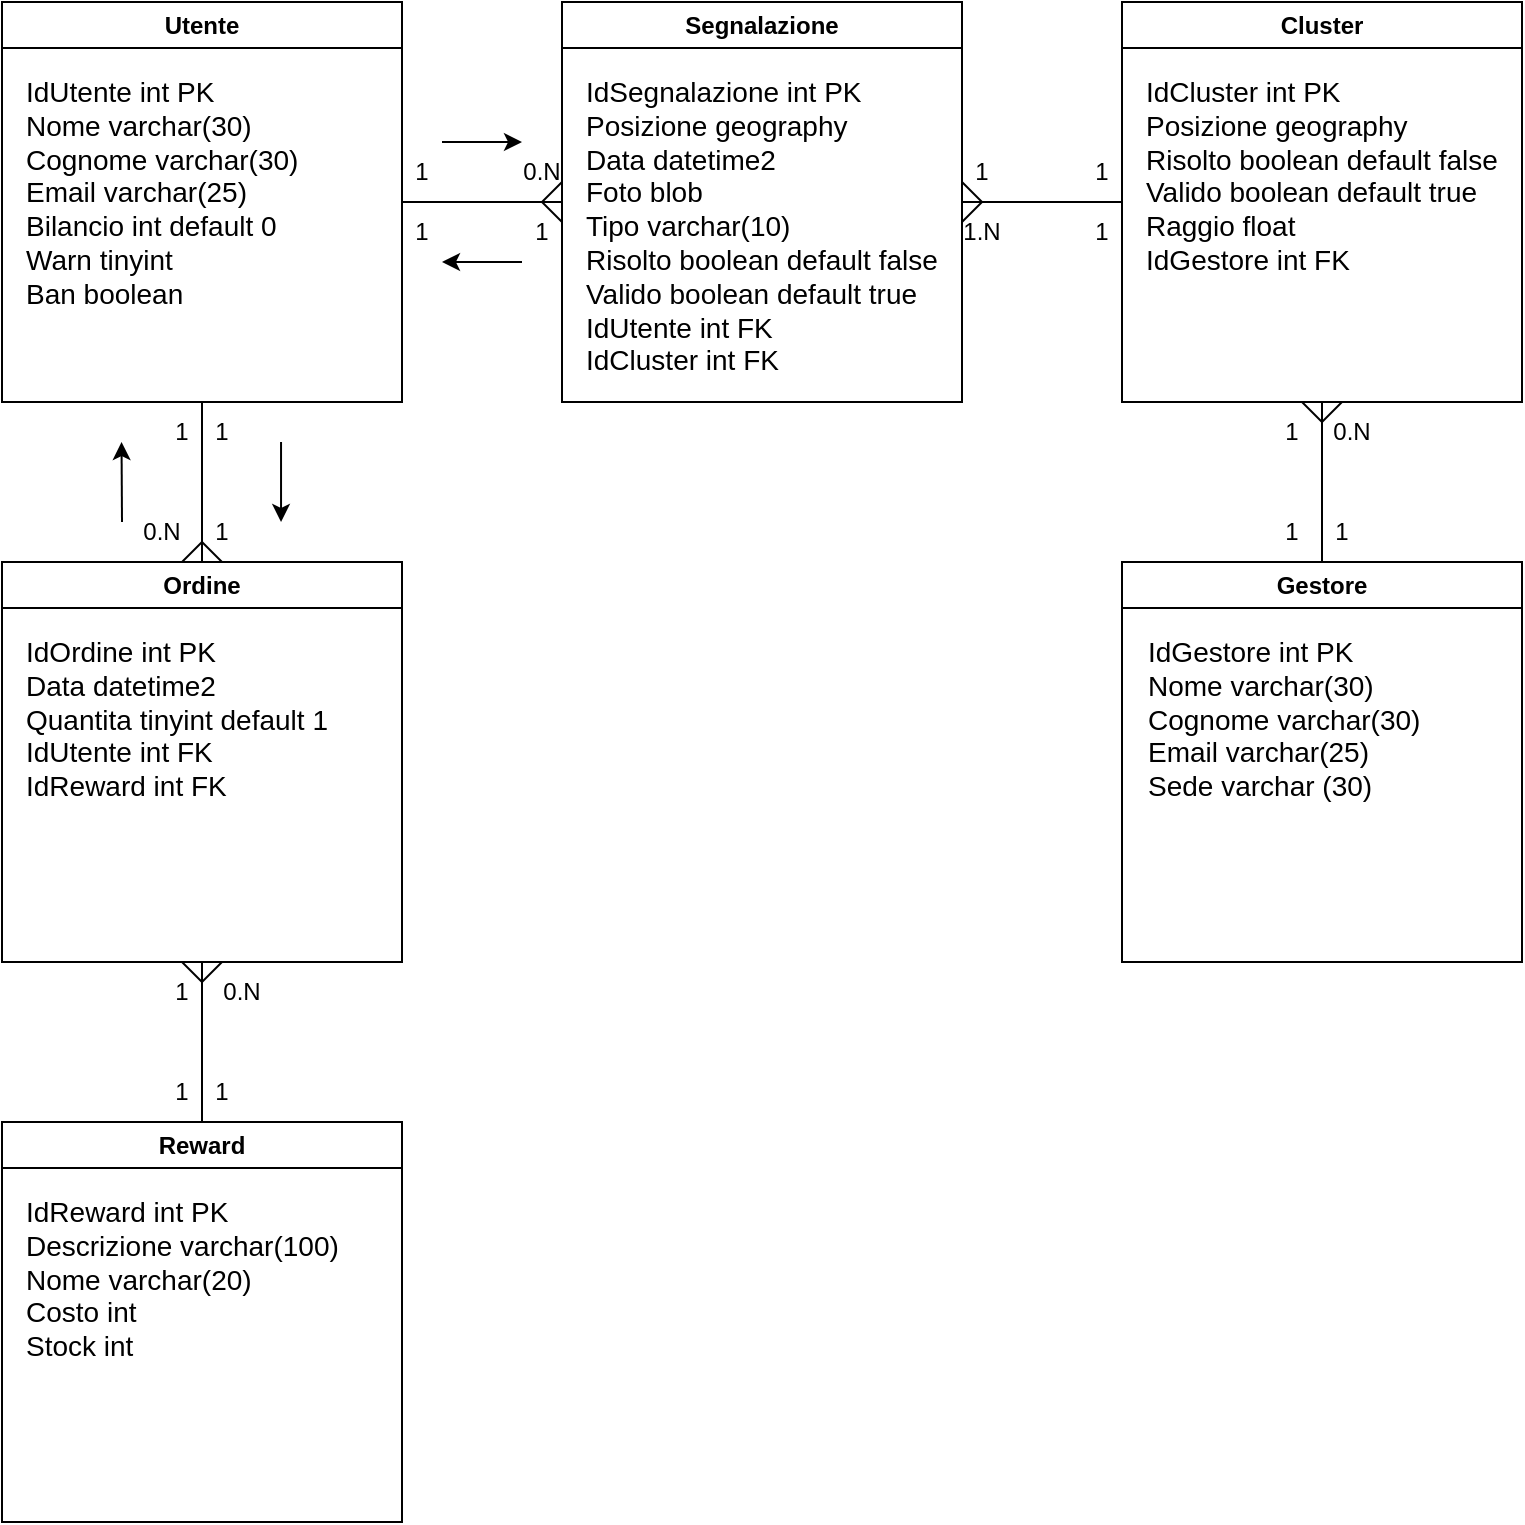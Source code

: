 <mxfile version="20.5.3" type="device"><diagram id="R2lEEEUBdFMjLlhIrx00" name="Page-1"><mxGraphModel dx="802" dy="687" grid="1" gridSize="10" guides="1" tooltips="1" connect="1" arrows="1" fold="1" page="1" pageScale="1" pageWidth="850" pageHeight="1100" math="0" shadow="0" extFonts="Permanent Marker^https://fonts.googleapis.com/css?family=Permanent+Marker"><root><mxCell id="0"/><mxCell id="1" parent="0"/><mxCell id="FK2Xxi5X0Ovtd6CYyroS-1" value="Utente" style="swimlane;whiteSpace=wrap;html=1;" parent="1" vertex="1"><mxGeometry x="40" y="40" width="200" height="200" as="geometry"/></mxCell><mxCell id="FK2Xxi5X0Ovtd6CYyroS-7" value="&lt;font style=&quot;font-size: 14px;&quot;&gt;IdUtente int PK&lt;br&gt;Nome varchar(30)&lt;br&gt;Cognome varchar(30)&lt;br&gt;Email varchar(25)&lt;br&gt;Bilancio int default 0&lt;br&gt;Warn tinyint&lt;br&gt;Ban boolean&lt;br&gt;&lt;br&gt;&lt;/font&gt;" style="text;html=1;strokeColor=none;fillColor=none;align=left;verticalAlign=top;whiteSpace=wrap;rounded=0;" parent="FK2Xxi5X0Ovtd6CYyroS-1" vertex="1"><mxGeometry x="10" y="30" width="180" height="160" as="geometry"/></mxCell><mxCell id="FK2Xxi5X0Ovtd6CYyroS-2" value="Segnalazione" style="swimlane;whiteSpace=wrap;html=1;" parent="1" vertex="1"><mxGeometry x="320" y="40" width="200" height="200" as="geometry"/></mxCell><mxCell id="FK2Xxi5X0Ovtd6CYyroS-8" value="IdSegnalazione int PK&lt;br&gt;Posizione geography&lt;br&gt;Data datetime2&lt;br&gt;Foto blob&lt;br&gt;Tipo varchar(10)&lt;br&gt;Risolto boolean default false&lt;br&gt;Valido boolean default true&lt;br&gt;IdUtente int FK&lt;br&gt;IdCluster int FK" style="text;html=1;strokeColor=none;fillColor=none;align=left;verticalAlign=top;whiteSpace=wrap;rounded=0;fontSize=14;" parent="FK2Xxi5X0Ovtd6CYyroS-2" vertex="1"><mxGeometry x="10" y="30" width="180" height="160" as="geometry"/></mxCell><mxCell id="FK2Xxi5X0Ovtd6CYyroS-3" value="Cluster" style="swimlane;whiteSpace=wrap;html=1;" parent="1" vertex="1"><mxGeometry x="600" y="40" width="200" height="200" as="geometry"/></mxCell><mxCell id="FK2Xxi5X0Ovtd6CYyroS-9" value="IdCluster int PK&lt;br&gt;Posizione geography&lt;br&gt;Risolto boolean default false&lt;br&gt;Valido boolean default true&lt;br&gt;Raggio float&lt;br&gt;IdGestore int FK" style="text;html=1;strokeColor=none;fillColor=none;align=left;verticalAlign=top;whiteSpace=wrap;rounded=0;fontSize=14;" parent="FK2Xxi5X0Ovtd6CYyroS-3" vertex="1"><mxGeometry x="10" y="30" width="180" height="160" as="geometry"/></mxCell><mxCell id="FK2Xxi5X0Ovtd6CYyroS-53" value="1" style="text;html=1;strokeColor=none;fillColor=none;align=center;verticalAlign=middle;whiteSpace=wrap;rounded=0;fontSize=12;" parent="FK2Xxi5X0Ovtd6CYyroS-3" vertex="1"><mxGeometry x="-100" y="70" width="60" height="30" as="geometry"/></mxCell><mxCell id="FK2Xxi5X0Ovtd6CYyroS-55" value="1" style="text;html=1;strokeColor=none;fillColor=none;align=center;verticalAlign=middle;whiteSpace=wrap;rounded=0;fontSize=12;" parent="FK2Xxi5X0Ovtd6CYyroS-3" vertex="1"><mxGeometry x="-40" y="100" width="60" height="30" as="geometry"/></mxCell><mxCell id="FK2Xxi5X0Ovtd6CYyroS-4" value="Ordine" style="swimlane;whiteSpace=wrap;html=1;" parent="1" vertex="1"><mxGeometry x="40" y="320" width="200" height="200" as="geometry"/></mxCell><mxCell id="FK2Xxi5X0Ovtd6CYyroS-11" value="IdOrdine int PK&lt;br&gt;Data datetime2&lt;br&gt;Quantita tinyint default 1&lt;br&gt;IdUtente int FK&lt;br&gt;IdReward int FK" style="text;html=1;strokeColor=none;fillColor=none;align=left;verticalAlign=top;whiteSpace=wrap;rounded=0;fontSize=14;" parent="FK2Xxi5X0Ovtd6CYyroS-4" vertex="1"><mxGeometry x="10" y="30" width="180" height="160" as="geometry"/></mxCell><mxCell id="FK2Xxi5X0Ovtd6CYyroS-5" value="Reward" style="swimlane;whiteSpace=wrap;html=1;" parent="1" vertex="1"><mxGeometry x="40" y="600" width="200" height="200" as="geometry"/></mxCell><mxCell id="FK2Xxi5X0Ovtd6CYyroS-12" value="IdReward int PK&lt;br&gt;Descrizione varchar(100)&lt;br&gt;Nome varchar(20)&lt;br&gt;Costo int&lt;br&gt;Stock int" style="text;html=1;strokeColor=none;fillColor=none;align=left;verticalAlign=top;whiteSpace=wrap;rounded=0;fontSize=14;" parent="FK2Xxi5X0Ovtd6CYyroS-5" vertex="1"><mxGeometry x="10" y="30" width="180" height="160" as="geometry"/></mxCell><mxCell id="FK2Xxi5X0Ovtd6CYyroS-6" value="Gestore" style="swimlane;whiteSpace=wrap;html=1;" parent="1" vertex="1"><mxGeometry x="600" y="320" width="200" height="200" as="geometry"/></mxCell><mxCell id="FK2Xxi5X0Ovtd6CYyroS-10" value="IdGestore int PK&lt;br&gt;Nome varchar(30)&lt;br&gt;Cognome varchar(30)&lt;br&gt;Email varchar(25)&lt;br&gt;Sede varchar (30)" style="text;html=1;strokeColor=none;fillColor=none;align=left;verticalAlign=top;whiteSpace=wrap;rounded=0;fontSize=14;" parent="FK2Xxi5X0Ovtd6CYyroS-6" vertex="1"><mxGeometry x="11" y="30" width="180" height="160" as="geometry"/></mxCell><mxCell id="FK2Xxi5X0Ovtd6CYyroS-19" value="" style="endArrow=none;html=1;rounded=0;fontSize=14;entryX=0.5;entryY=1;entryDx=0;entryDy=0;" parent="1" target="FK2Xxi5X0Ovtd6CYyroS-4" edge="1"><mxGeometry width="50" height="50" relative="1" as="geometry"><mxPoint x="140" y="600" as="sourcePoint"/><mxPoint x="190" y="550" as="targetPoint"/></mxGeometry></mxCell><mxCell id="FK2Xxi5X0Ovtd6CYyroS-20" value="" style="endArrow=none;html=1;rounded=0;fontSize=14;" parent="1" edge="1"><mxGeometry width="50" height="50" relative="1" as="geometry"><mxPoint x="140" y="530" as="sourcePoint"/><mxPoint x="150" y="520" as="targetPoint"/></mxGeometry></mxCell><mxCell id="FK2Xxi5X0Ovtd6CYyroS-21" value="" style="endArrow=none;html=1;rounded=0;fontSize=14;" parent="1" edge="1"><mxGeometry width="50" height="50" relative="1" as="geometry"><mxPoint x="140" y="530" as="sourcePoint"/><mxPoint x="130" y="520" as="targetPoint"/></mxGeometry></mxCell><mxCell id="FK2Xxi5X0Ovtd6CYyroS-25" value="" style="endArrow=none;html=1;rounded=0;fontSize=14;" parent="1" edge="1"><mxGeometry width="50" height="50" relative="1" as="geometry"><mxPoint x="140" y="320" as="sourcePoint"/><mxPoint x="140" y="240" as="targetPoint"/></mxGeometry></mxCell><mxCell id="FK2Xxi5X0Ovtd6CYyroS-26" value="" style="endArrow=none;html=1;rounded=0;fontSize=14;" parent="1" edge="1"><mxGeometry width="50" height="50" relative="1" as="geometry"><mxPoint x="130" y="320.0" as="sourcePoint"/><mxPoint x="140" y="310.0" as="targetPoint"/></mxGeometry></mxCell><mxCell id="FK2Xxi5X0Ovtd6CYyroS-27" value="" style="endArrow=none;html=1;rounded=0;fontSize=14;" parent="1" edge="1"><mxGeometry width="50" height="50" relative="1" as="geometry"><mxPoint x="150" y="320.0" as="sourcePoint"/><mxPoint x="140" y="310.0" as="targetPoint"/></mxGeometry></mxCell><mxCell id="FK2Xxi5X0Ovtd6CYyroS-28" value="" style="endArrow=none;html=1;rounded=0;fontSize=14;exitX=1;exitY=0.5;exitDx=0;exitDy=0;" parent="1" source="FK2Xxi5X0Ovtd6CYyroS-1" edge="1"><mxGeometry width="50" height="50" relative="1" as="geometry"><mxPoint x="280" y="180" as="sourcePoint"/><mxPoint x="320" y="140" as="targetPoint"/></mxGeometry></mxCell><mxCell id="FK2Xxi5X0Ovtd6CYyroS-29" value="" style="endArrow=none;html=1;rounded=0;fontSize=14;" parent="1" edge="1"><mxGeometry width="50" height="50" relative="1" as="geometry"><mxPoint x="310" y="140.0" as="sourcePoint"/><mxPoint x="320" y="130.0" as="targetPoint"/></mxGeometry></mxCell><mxCell id="FK2Xxi5X0Ovtd6CYyroS-30" value="" style="endArrow=none;html=1;rounded=0;fontSize=14;" parent="1" edge="1"><mxGeometry width="50" height="50" relative="1" as="geometry"><mxPoint x="320" y="150.0" as="sourcePoint"/><mxPoint x="310" y="140.0" as="targetPoint"/></mxGeometry></mxCell><mxCell id="FK2Xxi5X0Ovtd6CYyroS-31" value="" style="endArrow=none;html=1;rounded=0;fontSize=14;entryX=0.5;entryY=1;entryDx=0;entryDy=0;" parent="1" edge="1"><mxGeometry width="50" height="50" relative="1" as="geometry"><mxPoint x="700" y="320" as="sourcePoint"/><mxPoint x="700" y="240.0" as="targetPoint"/></mxGeometry></mxCell><mxCell id="FK2Xxi5X0Ovtd6CYyroS-32" value="" style="endArrow=none;html=1;rounded=0;fontSize=14;" parent="1" edge="1"><mxGeometry width="50" height="50" relative="1" as="geometry"><mxPoint x="700" y="250.0" as="sourcePoint"/><mxPoint x="710" y="240.0" as="targetPoint"/></mxGeometry></mxCell><mxCell id="FK2Xxi5X0Ovtd6CYyroS-33" value="" style="endArrow=none;html=1;rounded=0;fontSize=14;" parent="1" edge="1"><mxGeometry width="50" height="50" relative="1" as="geometry"><mxPoint x="700" y="250.0" as="sourcePoint"/><mxPoint x="690" y="240.0" as="targetPoint"/></mxGeometry></mxCell><mxCell id="FK2Xxi5X0Ovtd6CYyroS-34" value="" style="endArrow=none;html=1;rounded=0;fontSize=14;entryX=0;entryY=0.5;entryDx=0;entryDy=0;exitX=1;exitY=0.5;exitDx=0;exitDy=0;" parent="1" source="FK2Xxi5X0Ovtd6CYyroS-2" target="FK2Xxi5X0Ovtd6CYyroS-3" edge="1"><mxGeometry width="50" height="50" relative="1" as="geometry"><mxPoint x="540" y="170" as="sourcePoint"/><mxPoint x="540" y="90.0" as="targetPoint"/></mxGeometry></mxCell><mxCell id="FK2Xxi5X0Ovtd6CYyroS-35" value="" style="endArrow=none;html=1;rounded=0;fontSize=14;" parent="1" edge="1"><mxGeometry width="50" height="50" relative="1" as="geometry"><mxPoint x="520" y="150.0" as="sourcePoint"/><mxPoint x="530" y="140.0" as="targetPoint"/></mxGeometry></mxCell><mxCell id="FK2Xxi5X0Ovtd6CYyroS-36" value="" style="endArrow=none;html=1;rounded=0;fontSize=14;" parent="1" edge="1"><mxGeometry width="50" height="50" relative="1" as="geometry"><mxPoint x="530" y="140.0" as="sourcePoint"/><mxPoint x="520" y="130.0" as="targetPoint"/></mxGeometry></mxCell><mxCell id="FK2Xxi5X0Ovtd6CYyroS-38" value="1" style="text;html=1;strokeColor=none;fillColor=none;align=center;verticalAlign=middle;whiteSpace=wrap;rounded=0;fontSize=12;" parent="1" vertex="1"><mxGeometry x="100" y="240" width="60" height="30" as="geometry"/></mxCell><mxCell id="FK2Xxi5X0Ovtd6CYyroS-42" value="1" style="text;html=1;strokeColor=none;fillColor=none;align=center;verticalAlign=middle;whiteSpace=wrap;rounded=0;fontSize=12;" parent="1" vertex="1"><mxGeometry x="120" y="240" width="60" height="30" as="geometry"/></mxCell><mxCell id="FK2Xxi5X0Ovtd6CYyroS-43" value="1" style="text;html=1;strokeColor=none;fillColor=none;align=center;verticalAlign=middle;whiteSpace=wrap;rounded=0;fontSize=12;" parent="1" vertex="1"><mxGeometry x="120" y="290" width="60" height="30" as="geometry"/></mxCell><mxCell id="FK2Xxi5X0Ovtd6CYyroS-44" value="0.N" style="text;html=1;strokeColor=none;fillColor=none;align=center;verticalAlign=middle;whiteSpace=wrap;rounded=0;fontSize=12;" parent="1" vertex="1"><mxGeometry x="90" y="290" width="60" height="30" as="geometry"/></mxCell><mxCell id="FK2Xxi5X0Ovtd6CYyroS-45" value="1" style="text;html=1;strokeColor=none;fillColor=none;align=center;verticalAlign=middle;whiteSpace=wrap;rounded=0;fontSize=12;" parent="1" vertex="1"><mxGeometry x="100" y="520" width="60" height="30" as="geometry"/></mxCell><mxCell id="FK2Xxi5X0Ovtd6CYyroS-46" value="1" style="text;html=1;strokeColor=none;fillColor=none;align=center;verticalAlign=middle;whiteSpace=wrap;rounded=0;fontSize=12;" parent="1" vertex="1"><mxGeometry x="100" y="570" width="60" height="30" as="geometry"/></mxCell><mxCell id="FK2Xxi5X0Ovtd6CYyroS-47" value="1" style="text;html=1;strokeColor=none;fillColor=none;align=center;verticalAlign=middle;whiteSpace=wrap;rounded=0;fontSize=12;" parent="1" vertex="1"><mxGeometry x="120" y="570" width="60" height="30" as="geometry"/></mxCell><mxCell id="FK2Xxi5X0Ovtd6CYyroS-48" value="0.N" style="text;html=1;strokeColor=none;fillColor=none;align=center;verticalAlign=middle;whiteSpace=wrap;rounded=0;fontSize=12;" parent="1" vertex="1"><mxGeometry x="130" y="520" width="60" height="30" as="geometry"/></mxCell><mxCell id="FK2Xxi5X0Ovtd6CYyroS-49" value="1" style="text;html=1;strokeColor=none;fillColor=none;align=center;verticalAlign=middle;whiteSpace=wrap;rounded=0;fontSize=12;" parent="1" vertex="1"><mxGeometry x="220" y="110" width="60" height="30" as="geometry"/></mxCell><mxCell id="FK2Xxi5X0Ovtd6CYyroS-50" value="1" style="text;html=1;strokeColor=none;fillColor=none;align=center;verticalAlign=middle;whiteSpace=wrap;rounded=0;fontSize=12;" parent="1" vertex="1"><mxGeometry x="220" y="140" width="60" height="30" as="geometry"/></mxCell><mxCell id="FK2Xxi5X0Ovtd6CYyroS-51" value="1" style="text;html=1;strokeColor=none;fillColor=none;align=center;verticalAlign=middle;whiteSpace=wrap;rounded=0;fontSize=12;" parent="1" vertex="1"><mxGeometry x="280" y="140" width="60" height="30" as="geometry"/></mxCell><mxCell id="FK2Xxi5X0Ovtd6CYyroS-52" value="0.N" style="text;html=1;strokeColor=none;fillColor=none;align=center;verticalAlign=middle;whiteSpace=wrap;rounded=0;fontSize=12;" parent="1" vertex="1"><mxGeometry x="280" y="110" width="60" height="30" as="geometry"/></mxCell><mxCell id="FK2Xxi5X0Ovtd6CYyroS-56" value="1.N" style="text;html=1;strokeColor=none;fillColor=none;align=center;verticalAlign=middle;whiteSpace=wrap;rounded=0;fontSize=12;" parent="1" vertex="1"><mxGeometry x="500" y="140" width="60" height="30" as="geometry"/></mxCell><mxCell id="FK2Xxi5X0Ovtd6CYyroS-54" value="1" style="text;html=1;strokeColor=none;fillColor=none;align=center;verticalAlign=middle;whiteSpace=wrap;rounded=0;fontSize=12;" parent="1" vertex="1"><mxGeometry x="560" y="110" width="60" height="30" as="geometry"/></mxCell><mxCell id="FK2Xxi5X0Ovtd6CYyroS-57" value="1" style="text;html=1;strokeColor=none;fillColor=none;align=center;verticalAlign=middle;whiteSpace=wrap;rounded=0;fontSize=12;" parent="1" vertex="1"><mxGeometry x="655" y="240" width="60" height="30" as="geometry"/></mxCell><mxCell id="FK2Xxi5X0Ovtd6CYyroS-58" value="1" style="text;html=1;strokeColor=none;fillColor=none;align=center;verticalAlign=middle;whiteSpace=wrap;rounded=0;fontSize=12;" parent="1" vertex="1"><mxGeometry x="655" y="290" width="60" height="30" as="geometry"/></mxCell><mxCell id="FK2Xxi5X0Ovtd6CYyroS-59" value="1" style="text;html=1;strokeColor=none;fillColor=none;align=center;verticalAlign=middle;whiteSpace=wrap;rounded=0;fontSize=12;" parent="1" vertex="1"><mxGeometry x="680" y="290" width="60" height="30" as="geometry"/></mxCell><mxCell id="FK2Xxi5X0Ovtd6CYyroS-60" value="0.N" style="text;html=1;strokeColor=none;fillColor=none;align=center;verticalAlign=middle;whiteSpace=wrap;rounded=0;fontSize=12;" parent="1" vertex="1"><mxGeometry x="685" y="240" width="60" height="30" as="geometry"/></mxCell><mxCell id="FK2Xxi5X0Ovtd6CYyroS-61" value="" style="endArrow=classic;html=1;rounded=0;fontSize=12;" parent="1" edge="1"><mxGeometry width="50" height="50" relative="1" as="geometry"><mxPoint x="260" y="110" as="sourcePoint"/><mxPoint x="300" y="110" as="targetPoint"/></mxGeometry></mxCell><mxCell id="FK2Xxi5X0Ovtd6CYyroS-62" value="" style="endArrow=classic;html=1;rounded=0;fontSize=12;" parent="1" edge="1"><mxGeometry width="50" height="50" relative="1" as="geometry"><mxPoint x="300" y="170" as="sourcePoint"/><mxPoint x="260" y="170" as="targetPoint"/></mxGeometry></mxCell><mxCell id="FK2Xxi5X0Ovtd6CYyroS-63" value="" style="endArrow=classic;html=1;rounded=0;fontSize=12;" parent="1" edge="1"><mxGeometry width="50" height="50" relative="1" as="geometry"><mxPoint x="179.52" y="260" as="sourcePoint"/><mxPoint x="179.52" y="300" as="targetPoint"/></mxGeometry></mxCell><mxCell id="FK2Xxi5X0Ovtd6CYyroS-65" value="" style="endArrow=classic;html=1;rounded=0;fontSize=12;" parent="1" edge="1"><mxGeometry width="50" height="50" relative="1" as="geometry"><mxPoint x="100" y="300" as="sourcePoint"/><mxPoint x="99.77" y="260" as="targetPoint"/></mxGeometry></mxCell></root></mxGraphModel></diagram></mxfile>